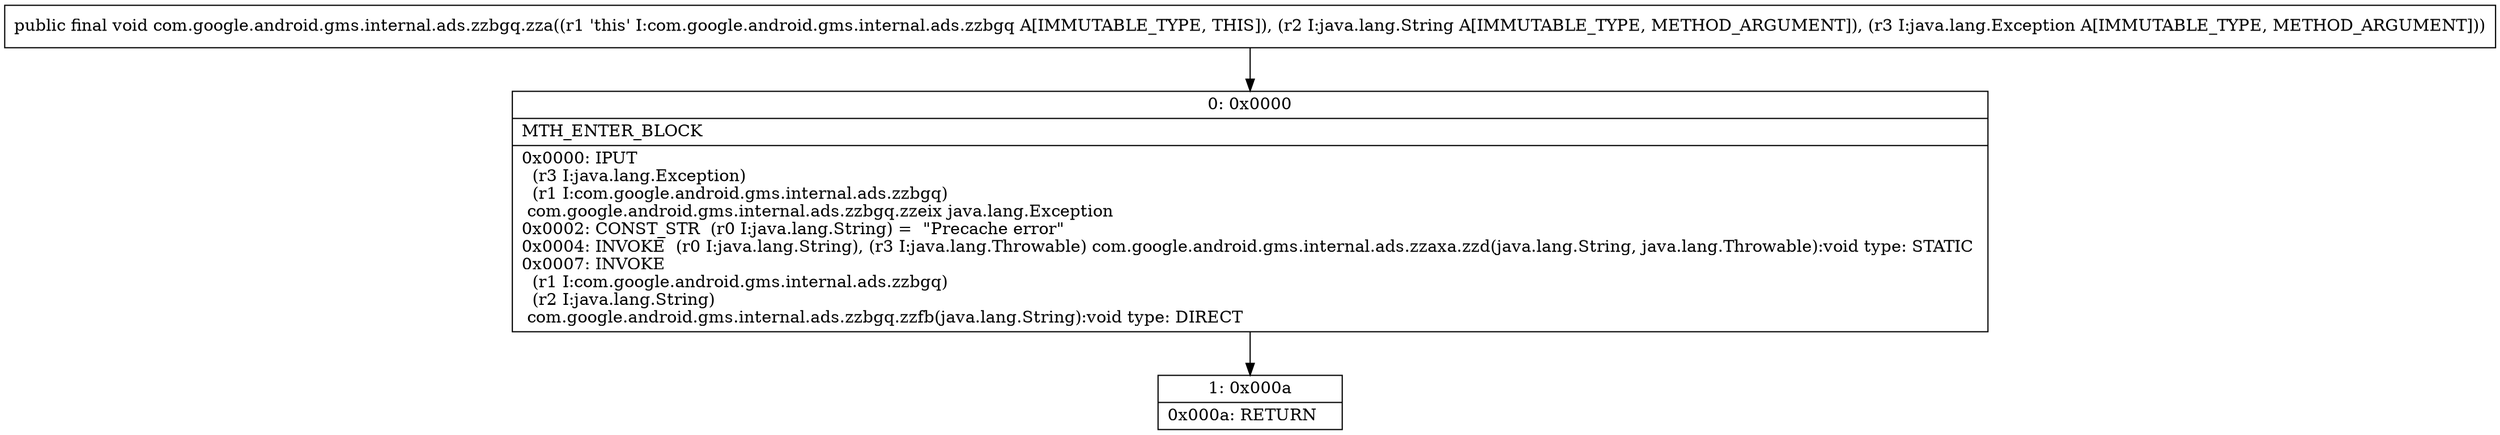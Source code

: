 digraph "CFG forcom.google.android.gms.internal.ads.zzbgq.zza(Ljava\/lang\/String;Ljava\/lang\/Exception;)V" {
Node_0 [shape=record,label="{0\:\ 0x0000|MTH_ENTER_BLOCK\l|0x0000: IPUT  \l  (r3 I:java.lang.Exception)\l  (r1 I:com.google.android.gms.internal.ads.zzbgq)\l com.google.android.gms.internal.ads.zzbgq.zzeix java.lang.Exception \l0x0002: CONST_STR  (r0 I:java.lang.String) =  \"Precache error\" \l0x0004: INVOKE  (r0 I:java.lang.String), (r3 I:java.lang.Throwable) com.google.android.gms.internal.ads.zzaxa.zzd(java.lang.String, java.lang.Throwable):void type: STATIC \l0x0007: INVOKE  \l  (r1 I:com.google.android.gms.internal.ads.zzbgq)\l  (r2 I:java.lang.String)\l com.google.android.gms.internal.ads.zzbgq.zzfb(java.lang.String):void type: DIRECT \l}"];
Node_1 [shape=record,label="{1\:\ 0x000a|0x000a: RETURN   \l}"];
MethodNode[shape=record,label="{public final void com.google.android.gms.internal.ads.zzbgq.zza((r1 'this' I:com.google.android.gms.internal.ads.zzbgq A[IMMUTABLE_TYPE, THIS]), (r2 I:java.lang.String A[IMMUTABLE_TYPE, METHOD_ARGUMENT]), (r3 I:java.lang.Exception A[IMMUTABLE_TYPE, METHOD_ARGUMENT])) }"];
MethodNode -> Node_0;
Node_0 -> Node_1;
}

